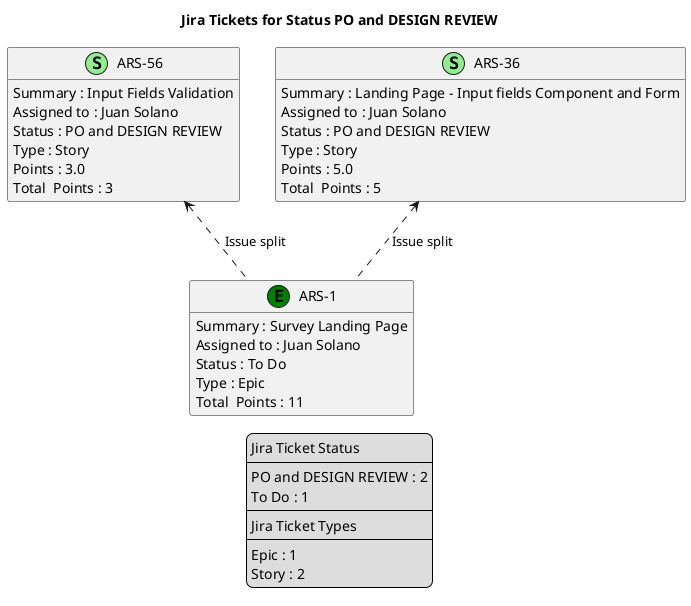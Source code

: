 @startuml
'https://plantuml.com/class-diagram

' GENERATE CLASS DIAGRAM ===========
' Generated at    : Wed May 29 11:49:43 CEST 2024

title Jira Tickets for Status PO and DESIGN REVIEW
hide empty members

legend
Jira Ticket Status
----
PO and DESIGN REVIEW : 2
To Do : 1
----
Jira Ticket Types
----
Epic : 1
Story : 2
end legend


' Tickets =======
class "ARS-56" << (S,lightgreen) >> {
 Summary : Input Fields Validation
 Assigned to : Juan Solano
 Status : PO and DESIGN REVIEW
 Type : Story
 Points : 3.0
Total  Points : 3
}

class "ARS-36" << (S,lightgreen) >> {
 Summary : Landing Page - Input fields Component and Form
 Assigned to : Juan Solano
 Status : PO and DESIGN REVIEW
 Type : Story
 Points : 5.0
Total  Points : 5
}

class "ARS-1" << (E,green) >> {
 Summary : Survey Landing Page
 Assigned to : Juan Solano
 Status : To Do
 Type : Epic
Total  Points : 11
}



' Links =======
"ARS-36" <.. "ARS-1" : Issue split
"ARS-56" <.. "ARS-1" : Issue split


@enduml
